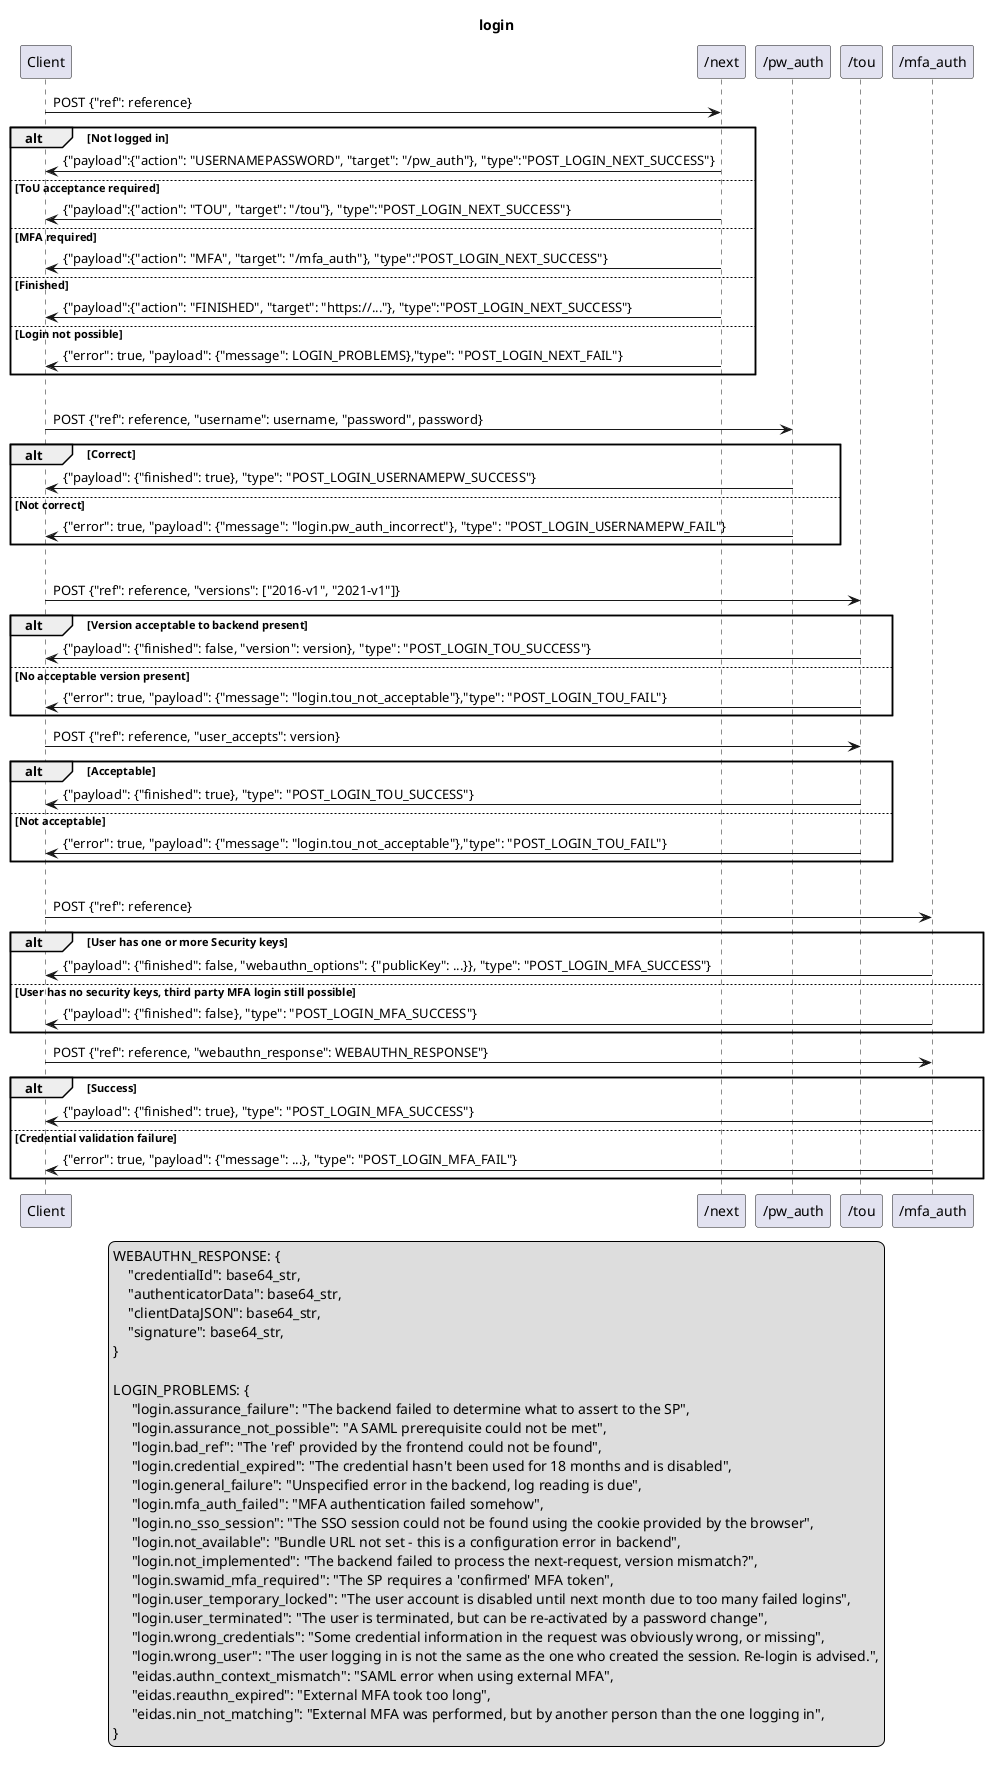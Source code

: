 @startuml
title login

legend
    WEBAUTHN_RESPONSE: {
        "credentialId": base64_str,
        "authenticatorData": base64_str,
        "clientDataJSON": base64_str,
        "signature": base64_str,
    }

    LOGIN_PROBLEMS: {
         "login.assurance_failure": "The backend failed to determine what to assert to the SP",
         "login.assurance_not_possible": "A SAML prerequisite could not be met",
         "login.bad_ref": "The 'ref' provided by the frontend could not be found",
         "login.credential_expired": "The credential hasn't been used for 18 months and is disabled",
         "login.general_failure": "Unspecified error in the backend, log reading is due",
         "login.mfa_auth_failed": "MFA authentication failed somehow",
         "login.no_sso_session": "The SSO session could not be found using the cookie provided by the browser",
         "login.not_available": "Bundle URL not set - this is a configuration error in backend",
         "login.not_implemented": "The backend failed to process the next-request, version mismatch?",
         "login.swamid_mfa_required": "The SP requires a 'confirmed' MFA token",
         "login.user_temporary_locked": "The user account is disabled until next month due to too many failed logins",
         "login.user_terminated": "The user is terminated, but can be re-activated by a password change",
         "login.wrong_credentials": "Some credential information in the request was obviously wrong, or missing",
         "login.wrong_user": "The user logging in is not the same as the one who created the session. Re-login is advised.",
         "eidas.authn_context_mismatch": "SAML error when using external MFA",
         "eidas.reauthn_expired": "External MFA took too long",
         "eidas.nin_not_matching": "External MFA was performed, but by another person than the one logging in",
    }
end legend


Client->"/next": POST {"ref": reference}
alt Not logged in
    "/next"->Client: {"payload":{"action": "USERNAMEPASSWORD", "target": "/pw_auth"}, "type":"POST_LOGIN_NEXT_SUCCESS"}
else ToU acceptance required
    "/next"->Client: {"payload":{"action": "TOU", "target": "/tou"}, "type":"POST_LOGIN_NEXT_SUCCESS"}
else MFA required
    "/next"->Client: {"payload":{"action": "MFA", "target": "/mfa_auth"}, "type":"POST_LOGIN_NEXT_SUCCESS"}
else Finished
    "/next"->Client: {"payload":{"action": "FINISHED", "target": "https://..."}, "type":"POST_LOGIN_NEXT_SUCCESS"}
else Login not possible
    "/next"->Client: {"error": true, "payload": {"message": LOGIN_PROBLEMS},"type": "POST_LOGIN_NEXT_FAIL"}
end
|||

Client->"/pw_auth": POST {"ref": reference, "username": username, "password", password}
alt Correct
    "/pw_auth"->Client: {"payload": {"finished": true}, "type": "POST_LOGIN_USERNAMEPW_SUCCESS"}
else Not correct
    "/pw_auth"->Client: {"error": true, "payload": {"message": "login.pw_auth_incorrect"}, "type": "POST_LOGIN_USERNAMEPW_FAIL"}
end
|||

Client->"/tou": POST {"ref": reference, "versions": ["2016-v1", "2021-v1"]}
alt Version acceptable to backend present
    "/tou"->Client: {"payload": {"finished": false, "version": version}, "type": "POST_LOGIN_TOU_SUCCESS"}
else No acceptable version present
    "/tou"->Client: {"error": true, "payload": {"message": "login.tou_not_acceptable"},"type": "POST_LOGIN_TOU_FAIL"}
end


Client->"/tou": POST {"ref": reference, "user_accepts": version}
alt Acceptable
    "/tou"->Client: {"payload": {"finished": true}, "type": "POST_LOGIN_TOU_SUCCESS"}
else Not acceptable
    "/tou"->Client: {"error": true, "payload": {"message": "login.tou_not_acceptable"},"type": "POST_LOGIN_TOU_FAIL"}
end
|||

Client->"/mfa_auth": POST {"ref": reference}
alt User has one or more Security keys
    "/mfa_auth"->Client: {"payload": {"finished": false, "webauthn_options": {"publicKey": ...}}, "type": "POST_LOGIN_MFA_SUCCESS"}
else User has no security keys, third party MFA login still possible
    "/mfa_auth"->Client: {"payload": {"finished": false}, "type": "POST_LOGIN_MFA_SUCCESS"}
end

Client->"/mfa_auth": POST {"ref": reference, "webauthn_response": WEBAUTHN_RESPONSE"}
alt Success
    "/mfa_auth"->Client: {"payload": {"finished": true}, "type": "POST_LOGIN_MFA_SUCCESS"}
else Credential validation failure
    "/mfa_auth"->Client: {"error": true, "payload": {"message": ...}, "type": "POST_LOGIN_MFA_FAIL"}
end


@enduml
